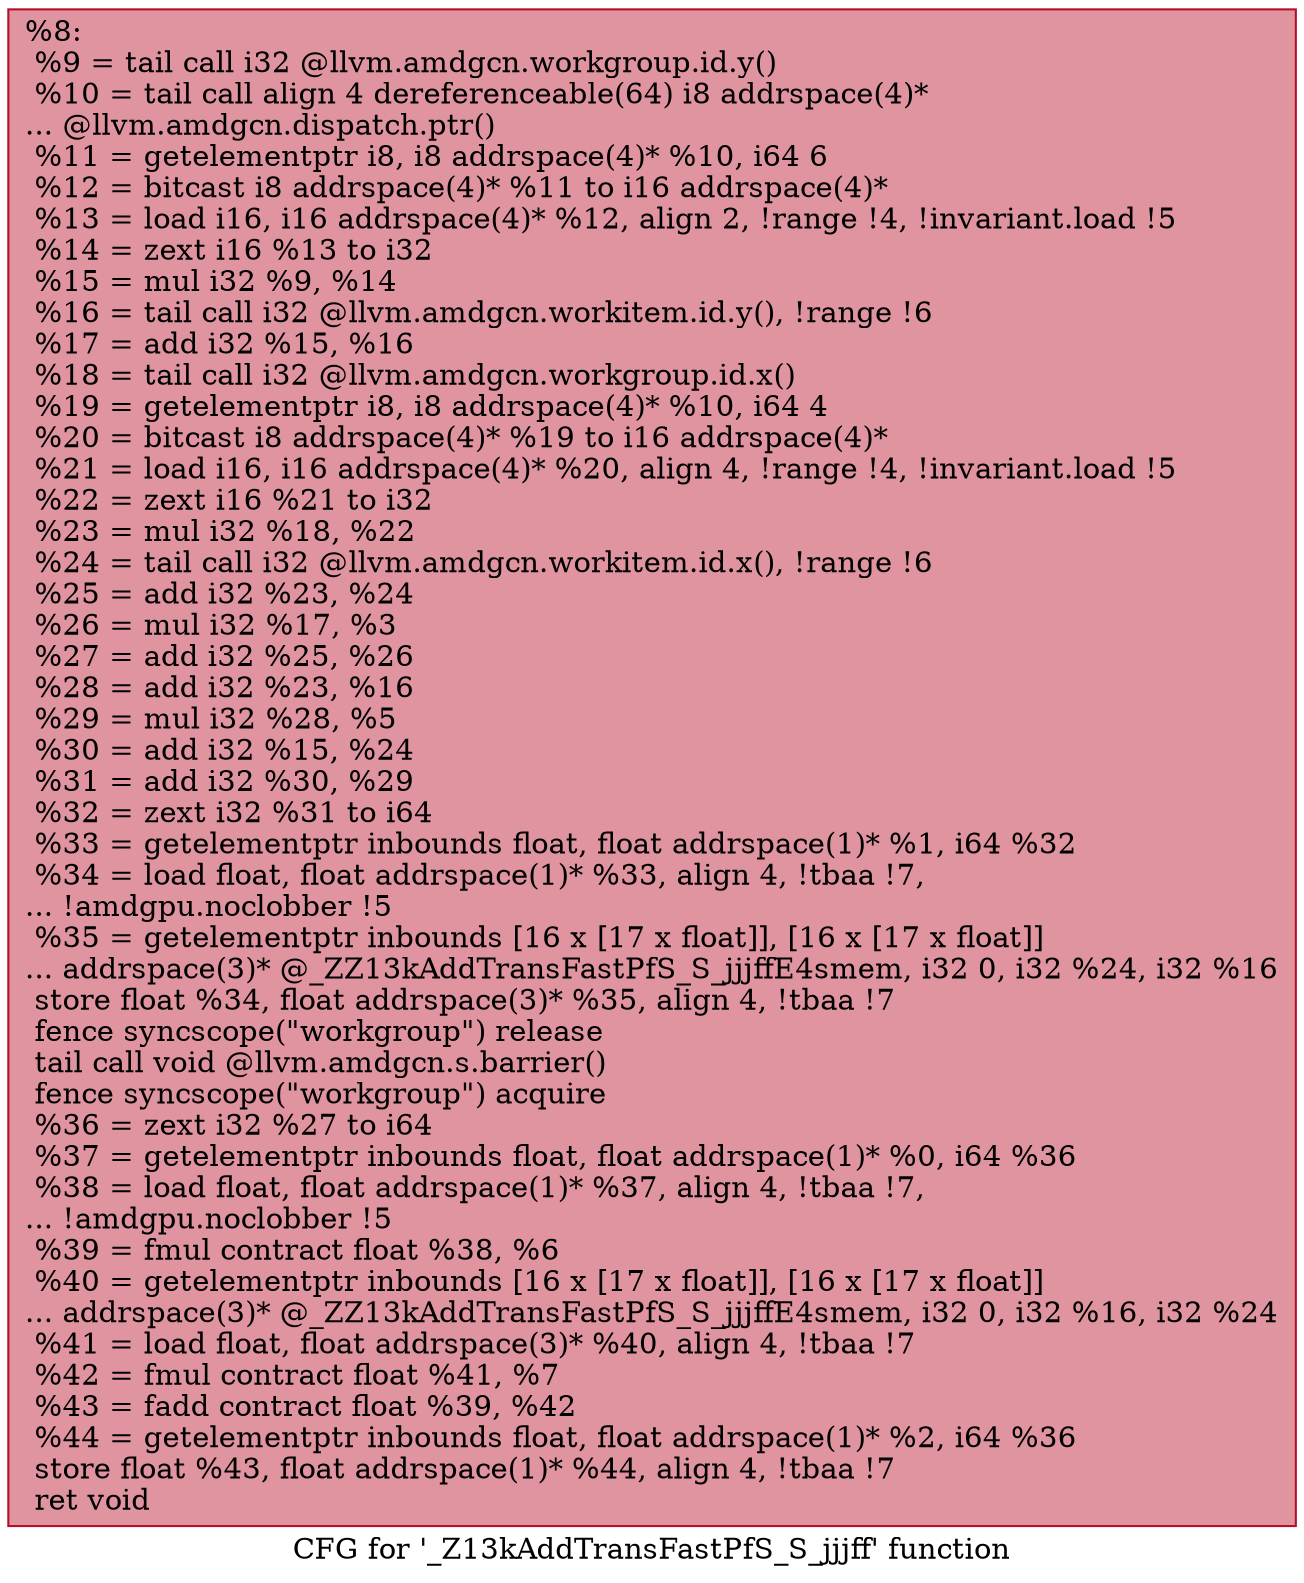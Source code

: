 digraph "CFG for '_Z13kAddTransFastPfS_S_jjjff' function" {
	label="CFG for '_Z13kAddTransFastPfS_S_jjjff' function";

	Node0x60f2330 [shape=record,color="#b70d28ff", style=filled, fillcolor="#b70d2870",label="{%8:\l  %9 = tail call i32 @llvm.amdgcn.workgroup.id.y()\l  %10 = tail call align 4 dereferenceable(64) i8 addrspace(4)*\l... @llvm.amdgcn.dispatch.ptr()\l  %11 = getelementptr i8, i8 addrspace(4)* %10, i64 6\l  %12 = bitcast i8 addrspace(4)* %11 to i16 addrspace(4)*\l  %13 = load i16, i16 addrspace(4)* %12, align 2, !range !4, !invariant.load !5\l  %14 = zext i16 %13 to i32\l  %15 = mul i32 %9, %14\l  %16 = tail call i32 @llvm.amdgcn.workitem.id.y(), !range !6\l  %17 = add i32 %15, %16\l  %18 = tail call i32 @llvm.amdgcn.workgroup.id.x()\l  %19 = getelementptr i8, i8 addrspace(4)* %10, i64 4\l  %20 = bitcast i8 addrspace(4)* %19 to i16 addrspace(4)*\l  %21 = load i16, i16 addrspace(4)* %20, align 4, !range !4, !invariant.load !5\l  %22 = zext i16 %21 to i32\l  %23 = mul i32 %18, %22\l  %24 = tail call i32 @llvm.amdgcn.workitem.id.x(), !range !6\l  %25 = add i32 %23, %24\l  %26 = mul i32 %17, %3\l  %27 = add i32 %25, %26\l  %28 = add i32 %23, %16\l  %29 = mul i32 %28, %5\l  %30 = add i32 %15, %24\l  %31 = add i32 %30, %29\l  %32 = zext i32 %31 to i64\l  %33 = getelementptr inbounds float, float addrspace(1)* %1, i64 %32\l  %34 = load float, float addrspace(1)* %33, align 4, !tbaa !7,\l... !amdgpu.noclobber !5\l  %35 = getelementptr inbounds [16 x [17 x float]], [16 x [17 x float]]\l... addrspace(3)* @_ZZ13kAddTransFastPfS_S_jjjffE4smem, i32 0, i32 %24, i32 %16\l  store float %34, float addrspace(3)* %35, align 4, !tbaa !7\l  fence syncscope(\"workgroup\") release\l  tail call void @llvm.amdgcn.s.barrier()\l  fence syncscope(\"workgroup\") acquire\l  %36 = zext i32 %27 to i64\l  %37 = getelementptr inbounds float, float addrspace(1)* %0, i64 %36\l  %38 = load float, float addrspace(1)* %37, align 4, !tbaa !7,\l... !amdgpu.noclobber !5\l  %39 = fmul contract float %38, %6\l  %40 = getelementptr inbounds [16 x [17 x float]], [16 x [17 x float]]\l... addrspace(3)* @_ZZ13kAddTransFastPfS_S_jjjffE4smem, i32 0, i32 %16, i32 %24\l  %41 = load float, float addrspace(3)* %40, align 4, !tbaa !7\l  %42 = fmul contract float %41, %7\l  %43 = fadd contract float %39, %42\l  %44 = getelementptr inbounds float, float addrspace(1)* %2, i64 %36\l  store float %43, float addrspace(1)* %44, align 4, !tbaa !7\l  ret void\l}"];
}
